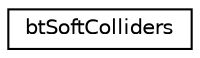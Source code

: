 digraph "Graphical Class Hierarchy"
{
  edge [fontname="Helvetica",fontsize="10",labelfontname="Helvetica",labelfontsize="10"];
  node [fontname="Helvetica",fontsize="10",shape=record];
  rankdir="LR";
  Node1 [label="btSoftColliders",height=0.2,width=0.4,color="black", fillcolor="white", style="filled",URL="$structbt_soft_colliders.html"];
}

